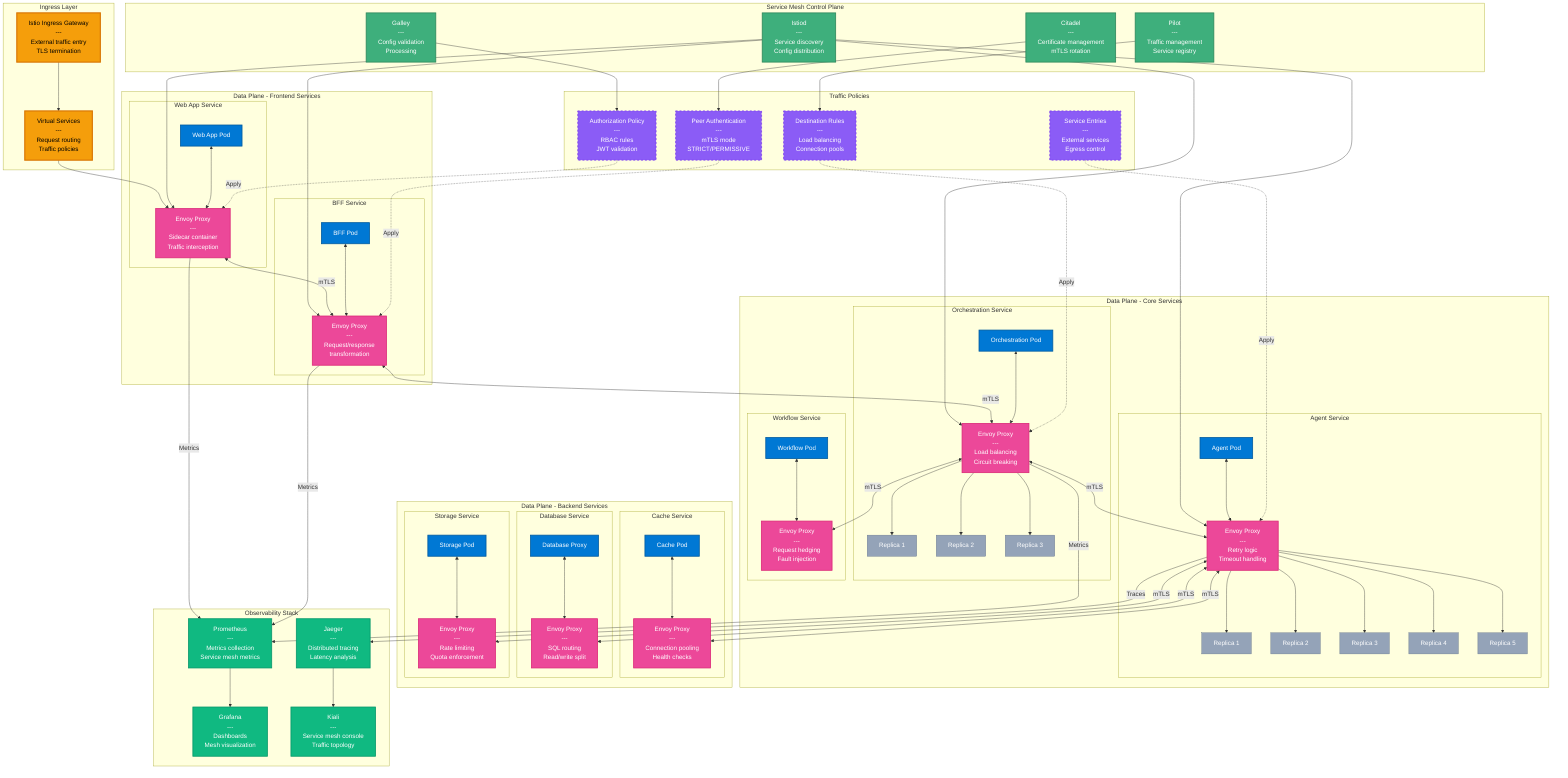 %% Service Mesh Architecture
%% Shows service-to-service communication with Istio/Linkerd
%% Establishes observable, secure microservice communication patterns
%% Version: 1.0
%% Last Updated: 2025-10-14

graph TB
    subgraph "Ingress Layer"
        ingress_gw["Istio Ingress Gateway<br/>---<br/>External traffic entry<br/>TLS termination"]
        virtual_service["Virtual Services<br/>---<br/>Request routing<br/>Traffic policies"]
    end

    subgraph "Service Mesh Control Plane"
        istiod["Istiod<br/>---<br/>Service discovery<br/>Config distribution"]
        pilot["Pilot<br/>---<br/>Traffic management<br/>Service registry"]
        citadel["Citadel<br/>---<br/>Certificate management<br/>mTLS rotation"]
        galley["Galley<br/>---<br/>Config validation<br/>Processing"]
    end

    subgraph "Data Plane - Frontend Services"
        subgraph "Web App Service"
            webapp_pod["Web App Pod"]
            webapp_sidecar["Envoy Proxy<br/>---<br/>Sidecar container<br/>Traffic interception"]
        end

        subgraph "BFF Service"
            bff_pod["BFF Pod"]
            bff_sidecar["Envoy Proxy<br/>---<br/>Request/response<br/>transformation"]
        end
    end

    subgraph "Data Plane - Core Services"
        subgraph "Orchestration Service"
            orch_pod["Orchestration Pod"]
            orch_sidecar["Envoy Proxy<br/>---<br/>Load balancing<br/>Circuit breaking"]
            orch_replica1["Replica 1"]
            orch_replica2["Replica 2"]
            orch_replica3["Replica 3"]
        end

        subgraph "Agent Service"
            agent_pod["Agent Pod"]
            agent_sidecar["Envoy Proxy<br/>---<br/>Retry logic<br/>Timeout handling"]
            agent_replica1["Replica 1"]
            agent_replica2["Replica 2"]
            agent_replica3["Replica 3"]
            agent_replica4["Replica 4"]
            agent_replica5["Replica 5"]
        end

        subgraph "Workflow Service"
            workflow_pod["Workflow Pod"]
            workflow_sidecar["Envoy Proxy<br/>---<br/>Request hedging<br/>Fault injection"]
        end
    end

    subgraph "Data Plane - Backend Services"
        subgraph "Cache Service"
            cache_pod["Cache Pod"]
            cache_sidecar["Envoy Proxy<br/>---<br/>Connection pooling<br/>Health checks"]
        end

        subgraph "Database Service"
            db_pod["Database Proxy"]
            db_sidecar["Envoy Proxy<br/>---<br/>SQL routing<br/>Read/write split"]
        end

        subgraph "Storage Service"
            storage_pod["Storage Pod"]
            storage_sidecar["Envoy Proxy<br/>---<br/>Rate limiting<br/>Quota enforcement"]
        end
    end

    subgraph "Observability Stack"
        prometheus["Prometheus<br/>---<br/>Metrics collection<br/>Service mesh metrics"]
        grafana["Grafana<br/>---<br/>Dashboards<br/>Mesh visualization"]
        jaeger["Jaeger<br/>---<br/>Distributed tracing<br/>Latency analysis"]
        kiali["Kiali<br/>---<br/>Service mesh console<br/>Traffic topology"]
    end

    subgraph "Traffic Policies"
        destination_rule["Destination Rules<br/>---<br/>Load balancing<br/>Connection pools"]
        service_entry["Service Entries<br/>---<br/>External services<br/>Egress control"]
        auth_policy["Authorization Policy<br/>---<br/>RBAC rules<br/>JWT validation"]
        peer_auth["Peer Authentication<br/>---<br/>mTLS mode<br/>STRICT/PERMISSIVE"]
    end

    %% Ingress flow
    ingress_gw --> virtual_service
    virtual_service --> webapp_sidecar

    %% Control plane management
    istiod --> webapp_sidecar
    istiod --> bff_sidecar
    istiod --> orch_sidecar
    istiod --> agent_sidecar
    pilot --> destination_rule
    citadel --> peer_auth
    galley --> auth_policy

    %% Service communication through sidecars
    webapp_pod <--> webapp_sidecar
    webapp_sidecar <-->|mTLS| bff_sidecar
    bff_pod <--> bff_sidecar

    bff_sidecar <-->|mTLS| orch_sidecar
    orch_pod <--> orch_sidecar
    orch_sidecar --> orch_replica1
    orch_sidecar --> orch_replica2
    orch_sidecar --> orch_replica3

    orch_sidecar <-->|mTLS| agent_sidecar
    agent_pod <--> agent_sidecar
    agent_sidecar --> agent_replica1
    agent_sidecar --> agent_replica2
    agent_sidecar --> agent_replica3
    agent_sidecar --> agent_replica4
    agent_sidecar --> agent_replica5

    orch_sidecar <-->|mTLS| workflow_sidecar
    workflow_pod <--> workflow_sidecar

    agent_sidecar <-->|mTLS| cache_sidecar
    cache_pod <--> cache_sidecar

    agent_sidecar <-->|mTLS| db_sidecar
    db_pod <--> db_sidecar

    agent_sidecar <-->|mTLS| storage_sidecar
    storage_pod <--> storage_sidecar

    %% Observability connections
    webapp_sidecar -->|Metrics| prometheus
    bff_sidecar -->|Metrics| prometheus
    orch_sidecar -->|Metrics| prometheus
    agent_sidecar -->|Traces| jaeger
    prometheus --> grafana
    jaeger --> kiali

    %% Policy application
    destination_rule -.->|Apply| orch_sidecar
    service_entry -.->|Apply| agent_sidecar
    auth_policy -.->|Apply| webapp_sidecar
    peer_auth -.->|Apply| bff_sidecar

    %% Apply semantic color coding
    classDef ingress fill:#f59e0b,stroke:#d97706,color:#000,stroke-width:3px
    classDef control fill:#3eaf7c,stroke:#2d8659,color:#fff,stroke-width:2px
    classDef sidecar fill:#ec4899,stroke:#db2777,color:#fff,stroke-width:2px
    classDef service fill:#0078d4,stroke:#005a9e,color:#fff,stroke-width:2px
    classDef replica fill:#94a3b8,stroke:#64748b,color:#fff,stroke-width:1px
    classDef observability fill:#10b981,stroke:#059669,color:#fff,stroke-width:2px
    classDef policy fill:#8b5cf6,stroke:#7c3aed,color:#fff,stroke-width:2px,stroke-dasharray: 5 5

    class ingress_gw,virtual_service ingress
    class istiod,pilot,citadel,galley control
    class webapp_sidecar,bff_sidecar,orch_sidecar,agent_sidecar,workflow_sidecar,cache_sidecar,db_sidecar,storage_sidecar sidecar
    class webapp_pod,bff_pod,orch_pod,agent_pod,workflow_pod,cache_pod,db_pod,storage_pod service
    class orch_replica1,orch_replica2,orch_replica3,agent_replica1,agent_replica2,agent_replica3,agent_replica4,agent_replica5 replica
    class prometheus,grafana,jaeger,kiali observability
    class destination_rule,service_entry,auth_policy,peer_auth policy